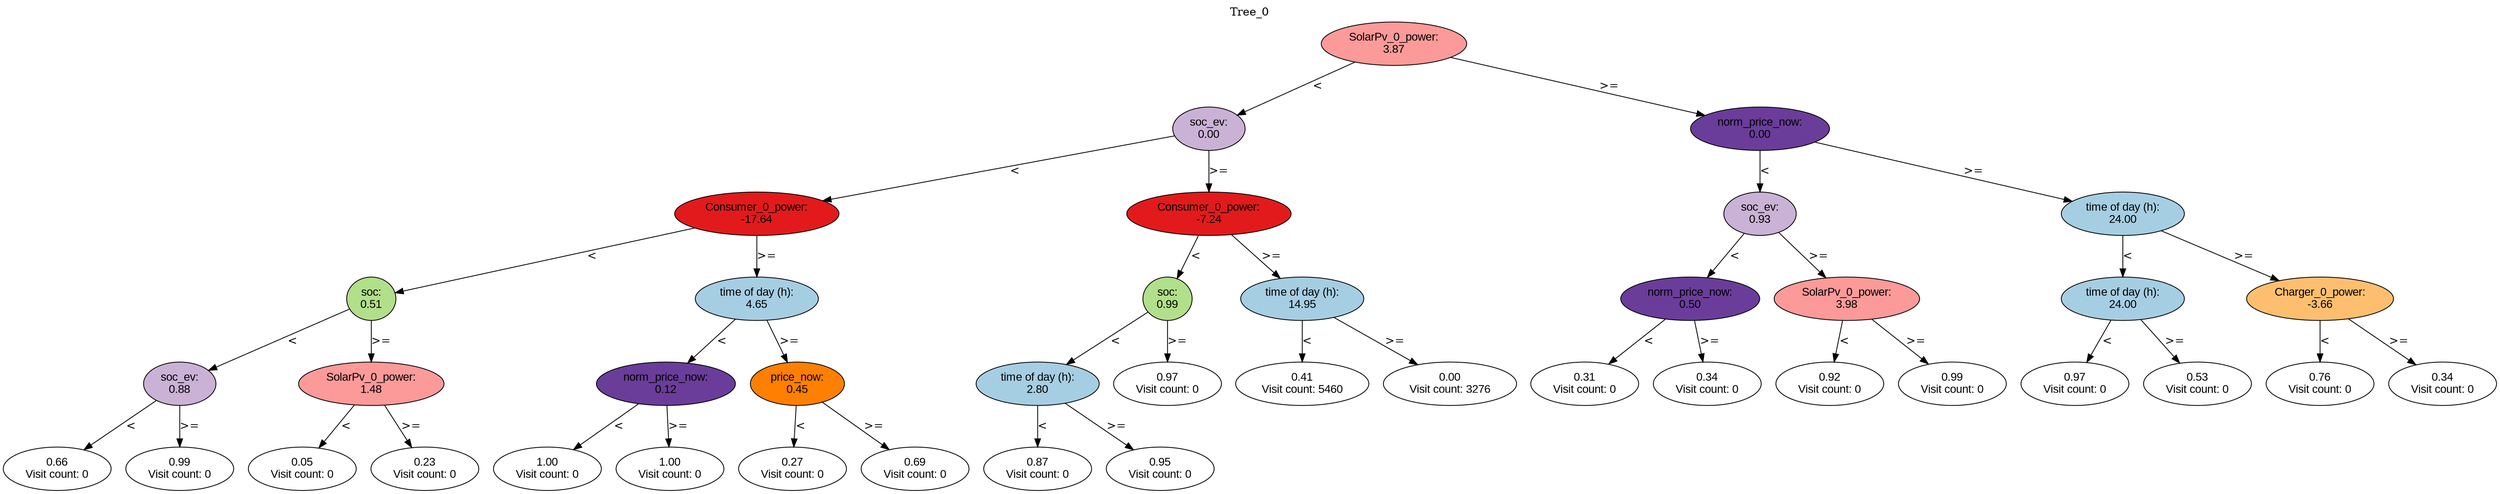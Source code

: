 digraph BST {
    node [fontname="Arial" style=filled colorscheme=paired12];
    0 [ label = "SolarPv_0_power:
3.87" fillcolor=5];
    1 [ label = "soc_ev:
0.00" fillcolor=9];
    2 [ label = "Consumer_0_power:
-17.64" fillcolor=6];
    3 [ label = "soc:
0.51" fillcolor=3];
    4 [ label = "soc_ev:
0.88" fillcolor=9];
    5 [ label = "0.66
Visit count: 0" fillcolor=white];
    6 [ label = "0.99
Visit count: 0" fillcolor=white];
    7 [ label = "SolarPv_0_power:
1.48" fillcolor=5];
    8 [ label = "0.05
Visit count: 0" fillcolor=white];
    9 [ label = "0.23
Visit count: 0" fillcolor=white];
    10 [ label = "time of day (h):
4.65" fillcolor=1];
    11 [ label = "norm_price_now:
0.12" fillcolor=10];
    12 [ label = "1.00
Visit count: 0" fillcolor=white];
    13 [ label = "1.00
Visit count: 0" fillcolor=white];
    14 [ label = "price_now:
0.45" fillcolor=8];
    15 [ label = "0.27
Visit count: 0" fillcolor=white];
    16 [ label = "0.69
Visit count: 0" fillcolor=white];
    17 [ label = "Consumer_0_power:
-7.24" fillcolor=6];
    18 [ label = "soc:
0.99" fillcolor=3];
    19 [ label = "time of day (h):
2.80" fillcolor=1];
    20 [ label = "0.87
Visit count: 0" fillcolor=white];
    21 [ label = "0.95
Visit count: 0" fillcolor=white];
    22 [ label = "0.97
Visit count: 0" fillcolor=white];
    23 [ label = "time of day (h):
14.95" fillcolor=1];
    24 [ label = "0.41
Visit count: 5460" fillcolor=white];
    25 [ label = "0.00
Visit count: 3276" fillcolor=white];
    26 [ label = "norm_price_now:
0.00" fillcolor=10];
    27 [ label = "soc_ev:
0.93" fillcolor=9];
    28 [ label = "norm_price_now:
0.50" fillcolor=10];
    29 [ label = "0.31
Visit count: 0" fillcolor=white];
    30 [ label = "0.34
Visit count: 0" fillcolor=white];
    31 [ label = "SolarPv_0_power:
3.98" fillcolor=5];
    32 [ label = "0.92
Visit count: 0" fillcolor=white];
    33 [ label = "0.99
Visit count: 0" fillcolor=white];
    34 [ label = "time of day (h):
24.00" fillcolor=1];
    35 [ label = "time of day (h):
24.00" fillcolor=1];
    36 [ label = "0.97
Visit count: 0" fillcolor=white];
    37 [ label = "0.53
Visit count: 0" fillcolor=white];
    38 [ label = "Charger_0_power:
-3.66" fillcolor=7];
    39 [ label = "0.76
Visit count: 0" fillcolor=white];
    40 [ label = "0.34
Visit count: 0" fillcolor=white];

    0  -> 1[ label = "<"];
    0  -> 26[ label = ">="];
    1  -> 2[ label = "<"];
    1  -> 17[ label = ">="];
    2  -> 3[ label = "<"];
    2  -> 10[ label = ">="];
    3  -> 4[ label = "<"];
    3  -> 7[ label = ">="];
    4  -> 5[ label = "<"];
    4  -> 6[ label = ">="];
    7  -> 8[ label = "<"];
    7  -> 9[ label = ">="];
    10  -> 11[ label = "<"];
    10  -> 14[ label = ">="];
    11  -> 12[ label = "<"];
    11  -> 13[ label = ">="];
    14  -> 15[ label = "<"];
    14  -> 16[ label = ">="];
    17  -> 18[ label = "<"];
    17  -> 23[ label = ">="];
    18  -> 19[ label = "<"];
    18  -> 22[ label = ">="];
    19  -> 20[ label = "<"];
    19  -> 21[ label = ">="];
    23  -> 24[ label = "<"];
    23  -> 25[ label = ">="];
    26  -> 27[ label = "<"];
    26  -> 34[ label = ">="];
    27  -> 28[ label = "<"];
    27  -> 31[ label = ">="];
    28  -> 29[ label = "<"];
    28  -> 30[ label = ">="];
    31  -> 32[ label = "<"];
    31  -> 33[ label = ">="];
    34  -> 35[ label = "<"];
    34  -> 38[ label = ">="];
    35  -> 36[ label = "<"];
    35  -> 37[ label = ">="];
    38  -> 39[ label = "<"];
    38  -> 40[ label = ">="];

    labelloc="t";
    label="Tree_0";
}